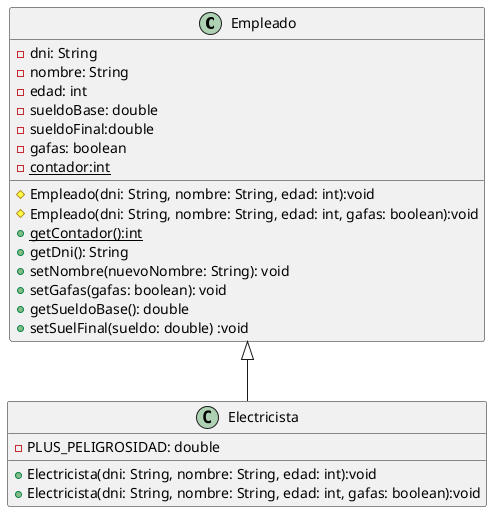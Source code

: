 @startuml
Empleado <|-- Electricista


class Empleado{
-dni: String
-nombre: String
-edad: int
-sueldoBase: double
-sueldoFinal:double
-gafas: boolean
-{static}contador:int

#Empleado(dni: String, nombre: String, edad: int):void
#Empleado(dni: String, nombre: String, edad: int, gafas: boolean):void
+{static}getContador():int
+getDni(): String
+setNombre(nuevoNombre: String): void
+setGafas(gafas: boolean): void
+getSueldoBase(): double
+setSuelFinal(sueldo: double) :void
}
class Electricista{
-PLUS_PELIGROSIDAD: double

+Electricista(dni: String, nombre: String, edad: int):void
+Electricista(dni: String, nombre: String, edad: int, gafas: boolean):void
}

@enduml